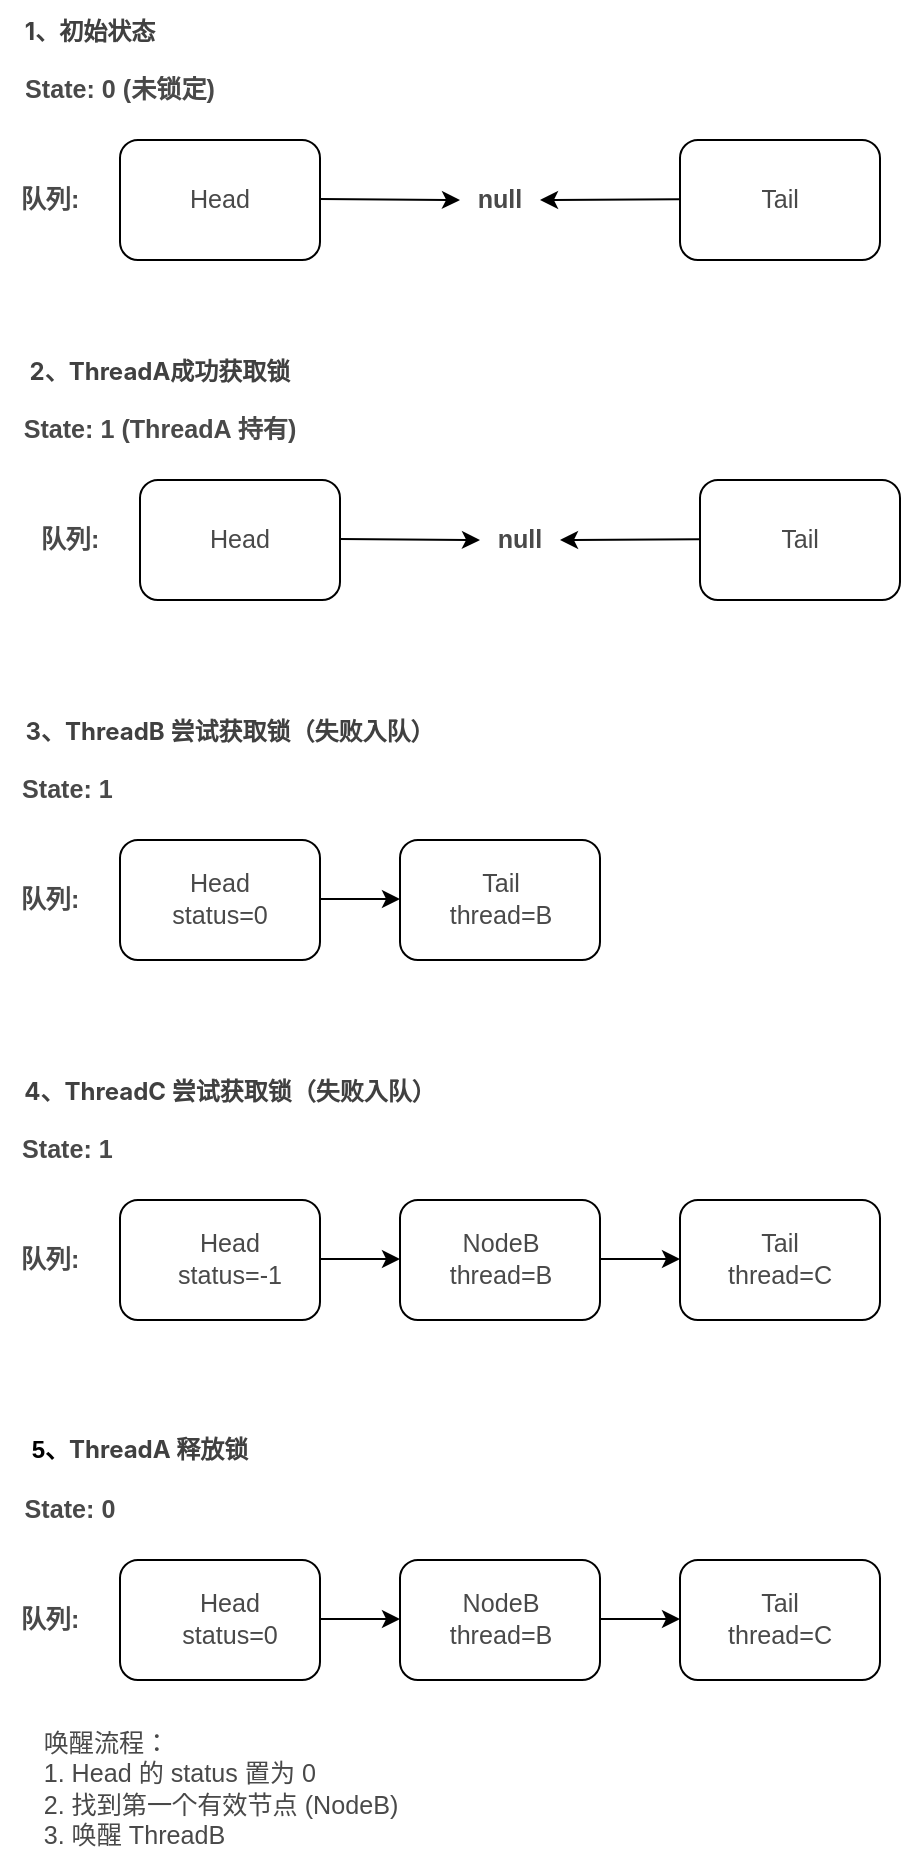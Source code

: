 <mxfile version="27.2.0">
  <diagram name="第 1 页" id="rJgLtt1JjOYMXcEI9S0n">
    <mxGraphModel dx="707" dy="308" grid="1" gridSize="10" guides="1" tooltips="1" connect="1" arrows="1" fold="1" page="1" pageScale="1" pageWidth="827" pageHeight="1169" math="0" shadow="0">
      <root>
        <mxCell id="0" />
        <mxCell id="1" parent="0" />
        <mxCell id="5mTFTNUMeqjsriFUkbOx-23" value="&lt;h3 style=&quot;font-size: calc(var(--ds-md-zoom)*16px); line-height: 1.5; margin: calc(var(--ds-md-zoom)*16px)0 calc(var(--ds-md-zoom)*12px)0; color: rgb(64, 64, 64); font-family: quote-cjk-patch, Inter, system-ui, -apple-system, BlinkMacSystemFont, &amp;quot;Segoe UI&amp;quot;, Roboto, &amp;quot;Noto Sans&amp;quot;, Ubuntu, Cantarell, &amp;quot;Helvetica Neue&amp;quot;, Oxygen, &amp;quot;Open Sans&amp;quot;, sans-serif; text-align: start; background-color: rgb(255, 255, 255);&quot;&gt;1、初始状态&lt;/h3&gt;" style="text;strokeColor=none;align=center;fillColor=none;html=1;verticalAlign=middle;whiteSpace=wrap;rounded=0;" vertex="1" parent="1">
          <mxGeometry x="190" y="190" width="70" height="30" as="geometry" />
        </mxCell>
        <mxCell id="5mTFTNUMeqjsriFUkbOx-39" value="&lt;h3 style=&quot;font-size: calc(var(--ds-md-zoom)*16px); line-height: 1.5; margin: calc(var(--ds-md-zoom)*16px)0 calc(var(--ds-md-zoom)*12px)0; color: rgb(64, 64, 64); font-family: quote-cjk-patch, Inter, system-ui, -apple-system, BlinkMacSystemFont, &amp;quot;Segoe UI&amp;quot;, Roboto, &amp;quot;Noto Sans&amp;quot;, Ubuntu, Cantarell, &amp;quot;Helvetica Neue&amp;quot;, Oxygen, &amp;quot;Open Sans&amp;quot;, sans-serif; text-align: start; background-color: rgb(255, 255, 255);&quot;&gt;3、ThreadB 尝试获取锁（失败入队）&lt;/h3&gt;" style="text;strokeColor=none;align=center;fillColor=none;html=1;verticalAlign=middle;whiteSpace=wrap;rounded=0;" vertex="1" parent="1">
          <mxGeometry x="190" y="540" width="210" height="30" as="geometry" />
        </mxCell>
        <mxCell id="5mTFTNUMeqjsriFUkbOx-40" value="" style="rounded=1;whiteSpace=wrap;html=1;" vertex="1" parent="1">
          <mxGeometry x="240" y="610" width="100" height="60" as="geometry" />
        </mxCell>
        <mxCell id="5mTFTNUMeqjsriFUkbOx-42" value="" style="rounded=1;whiteSpace=wrap;html=1;" vertex="1" parent="1">
          <mxGeometry x="380" y="610" width="100" height="60" as="geometry" />
        </mxCell>
        <mxCell id="5mTFTNUMeqjsriFUkbOx-43" value="&lt;pre style=&quot;font-family: var(--ds-font-family-code); overflow: auto; padding: calc(var(--ds-md-zoom)*8px)calc(var(--ds-md-zoom)*12px); text-wrap: wrap; word-break: break-all; color: rgb(73, 73, 73); font-size: 12.573px; text-align: start; margin-top: 0px !important; margin-bottom: 0px !important;&quot;&gt;&lt;b&gt;队列:&lt;/b&gt;&lt;/pre&gt;" style="text;strokeColor=none;align=center;fillColor=none;html=1;verticalAlign=middle;whiteSpace=wrap;rounded=0;" vertex="1" parent="1">
          <mxGeometry x="180" y="625" width="50" height="30" as="geometry" />
        </mxCell>
        <mxCell id="5mTFTNUMeqjsriFUkbOx-44" value="" style="endArrow=classic;html=1;rounded=0;" edge="1" parent="1">
          <mxGeometry width="50" height="50" relative="1" as="geometry">
            <mxPoint x="340" y="639.5" as="sourcePoint" />
            <mxPoint x="380" y="639.5" as="targetPoint" />
          </mxGeometry>
        </mxCell>
        <mxCell id="5mTFTNUMeqjsriFUkbOx-46" value="&lt;pre style=&quot;font-family: var(--ds-font-family-code); overflow: auto; padding: calc(var(--ds-md-zoom)*8px)calc(var(--ds-md-zoom)*12px); text-wrap: wrap; word-break: break-all; color: rgb(73, 73, 73); font-size: 12.573px; margin-top: 0px !important; margin-bottom: 0px !important;&quot;&gt;&lt;pre style=&quot;font-family: var(--ds-font-family-code); overflow: auto; padding: calc(var(--ds-md-zoom)*8px)calc(var(--ds-md-zoom)*12px); text-wrap: wrap; word-break: break-all; margin-top: 0px !important; margin-bottom: 0px !important;&quot;&gt;Head&lt;/pre&gt;&lt;pre style=&quot;font-family: var(--ds-font-family-code); overflow: auto; padding: calc(var(--ds-md-zoom)*8px)calc(var(--ds-md-zoom)*12px); text-wrap: wrap; word-break: break-all; margin-top: 0px !important; margin-bottom: 0px !important;&quot;&gt;status=0&lt;/pre&gt;&lt;/pre&gt;" style="text;strokeColor=none;align=center;fillColor=none;html=1;verticalAlign=middle;whiteSpace=wrap;rounded=0;" vertex="1" parent="1">
          <mxGeometry x="260" y="625" width="60" height="30" as="geometry" />
        </mxCell>
        <mxCell id="5mTFTNUMeqjsriFUkbOx-48" value="&lt;pre style=&quot;font-family: var(--ds-font-family-code); overflow: auto; padding: calc(var(--ds-md-zoom)*8px)calc(var(--ds-md-zoom)*12px); text-wrap: wrap; word-break: break-all; color: rgb(73, 73, 73); font-size: 12.573px; margin-top: 0px !important; margin-bottom: 0px !important;&quot;&gt;&lt;pre style=&quot;font-family: var(--ds-font-family-code); overflow: auto; padding: calc(var(--ds-md-zoom)*8px)calc(var(--ds-md-zoom)*12px); text-wrap: wrap; word-break: break-all; margin-top: 0px !important; margin-bottom: 0px !important;&quot;&gt;Tail&lt;/pre&gt;&lt;pre style=&quot;font-family: var(--ds-font-family-code); overflow: auto; padding: calc(var(--ds-md-zoom)*8px)calc(var(--ds-md-zoom)*12px); text-wrap: wrap; word-break: break-all; margin-top: 0px !important; margin-bottom: 0px !important;&quot;&gt;thread=B&lt;/pre&gt;&lt;/pre&gt;" style="text;strokeColor=none;align=center;fillColor=none;html=1;verticalAlign=middle;whiteSpace=wrap;rounded=0;" vertex="1" parent="1">
          <mxGeometry x="400.5" y="625" width="59" height="30" as="geometry" />
        </mxCell>
        <mxCell id="5mTFTNUMeqjsriFUkbOx-49" value="&lt;pre style=&quot;font-family: var(--ds-font-family-code); overflow: auto; padding: calc(var(--ds-md-zoom)*8px)calc(var(--ds-md-zoom)*12px); text-wrap: wrap; word-break: break-all; color: rgb(73, 73, 73); font-size: 12.573px; text-align: start; margin-top: 0px !important; margin-bottom: 0px !important;&quot;&gt;&lt;pre style=&quot;font-family: var(--ds-font-family-code); overflow: auto; padding: calc(var(--ds-md-zoom)*8px)calc(var(--ds-md-zoom)*12px); text-wrap: wrap; word-break: break-all; margin-top: 0px !important; margin-bottom: 0px !important;&quot;&gt;&lt;b&gt;State: 1 &lt;/b&gt;&lt;/pre&gt;&lt;/pre&gt;" style="text;strokeColor=none;align=center;fillColor=none;html=1;verticalAlign=middle;whiteSpace=wrap;rounded=0;" vertex="1" parent="1">
          <mxGeometry x="190" y="570" width="50" height="30" as="geometry" />
        </mxCell>
        <mxCell id="5mTFTNUMeqjsriFUkbOx-74" value="" style="group" vertex="1" connectable="0" parent="1">
          <mxGeometry x="180" y="720" width="440" height="130" as="geometry" />
        </mxCell>
        <mxCell id="5mTFTNUMeqjsriFUkbOx-63" value="&lt;h3 style=&quot;font-size: calc(var(--ds-md-zoom)*16px); line-height: 1.5; margin: calc(var(--ds-md-zoom)*16px)0 calc(var(--ds-md-zoom)*12px)0; color: rgb(64, 64, 64); font-family: quote-cjk-patch, Inter, system-ui, -apple-system, BlinkMacSystemFont, &amp;quot;Segoe UI&amp;quot;, Roboto, &amp;quot;Noto Sans&amp;quot;, Ubuntu, Cantarell, &amp;quot;Helvetica Neue&amp;quot;, Oxygen, &amp;quot;Open Sans&amp;quot;, sans-serif; text-align: start; background-color: rgb(255, 255, 255);&quot;&gt;4、ThreadC 尝试获取锁（失败入队）&lt;/h3&gt;" style="text;strokeColor=none;align=center;fillColor=none;html=1;verticalAlign=middle;whiteSpace=wrap;rounded=0;" vertex="1" parent="5mTFTNUMeqjsriFUkbOx-74">
          <mxGeometry x="10" width="210" height="30" as="geometry" />
        </mxCell>
        <mxCell id="5mTFTNUMeqjsriFUkbOx-64" value="" style="rounded=1;whiteSpace=wrap;html=1;" vertex="1" parent="5mTFTNUMeqjsriFUkbOx-74">
          <mxGeometry x="60" y="70" width="100" height="60" as="geometry" />
        </mxCell>
        <mxCell id="5mTFTNUMeqjsriFUkbOx-65" value="" style="rounded=1;whiteSpace=wrap;html=1;" vertex="1" parent="5mTFTNUMeqjsriFUkbOx-74">
          <mxGeometry x="200" y="70" width="100" height="60" as="geometry" />
        </mxCell>
        <mxCell id="5mTFTNUMeqjsriFUkbOx-66" value="" style="rounded=1;whiteSpace=wrap;html=1;" vertex="1" parent="5mTFTNUMeqjsriFUkbOx-74">
          <mxGeometry x="340" y="70" width="100" height="60" as="geometry" />
        </mxCell>
        <mxCell id="5mTFTNUMeqjsriFUkbOx-67" value="&lt;pre style=&quot;font-family: var(--ds-font-family-code); overflow: auto; padding: calc(var(--ds-md-zoom)*8px)calc(var(--ds-md-zoom)*12px); text-wrap: wrap; word-break: break-all; color: rgb(73, 73, 73); font-size: 12.573px; text-align: start; margin-top: 0px !important; margin-bottom: 0px !important;&quot;&gt;&lt;b&gt;队列:&lt;/b&gt;&lt;/pre&gt;" style="text;strokeColor=none;align=center;fillColor=none;html=1;verticalAlign=middle;whiteSpace=wrap;rounded=0;" vertex="1" parent="5mTFTNUMeqjsriFUkbOx-74">
          <mxGeometry y="85" width="50" height="30" as="geometry" />
        </mxCell>
        <mxCell id="5mTFTNUMeqjsriFUkbOx-68" value="" style="endArrow=classic;html=1;rounded=0;" edge="1" parent="5mTFTNUMeqjsriFUkbOx-74">
          <mxGeometry width="50" height="50" relative="1" as="geometry">
            <mxPoint x="160" y="99.5" as="sourcePoint" />
            <mxPoint x="200" y="99.5" as="targetPoint" />
          </mxGeometry>
        </mxCell>
        <mxCell id="5mTFTNUMeqjsriFUkbOx-69" value="" style="endArrow=classic;html=1;rounded=0;" edge="1" parent="5mTFTNUMeqjsriFUkbOx-74">
          <mxGeometry width="50" height="50" relative="1" as="geometry">
            <mxPoint x="300" y="99.5" as="sourcePoint" />
            <mxPoint x="340" y="99.5" as="targetPoint" />
          </mxGeometry>
        </mxCell>
        <mxCell id="5mTFTNUMeqjsriFUkbOx-70" value="&lt;pre style=&quot;font-family: var(--ds-font-family-code); overflow: auto; padding: calc(var(--ds-md-zoom)*8px)calc(var(--ds-md-zoom)*12px); text-wrap: wrap; word-break: break-all; color: rgb(73, 73, 73); font-size: 12.573px; margin-top: 0px !important; margin-bottom: 0px !important;&quot;&gt;&lt;pre style=&quot;font-family: var(--ds-font-family-code); overflow: auto; padding: calc(var(--ds-md-zoom)*8px)calc(var(--ds-md-zoom)*12px); text-wrap: wrap; word-break: break-all; margin-top: 0px !important; margin-bottom: 0px !important;&quot;&gt;Head&lt;/pre&gt;&lt;pre style=&quot;font-family: var(--ds-font-family-code); overflow: auto; padding: calc(var(--ds-md-zoom)*8px)calc(var(--ds-md-zoom)*12px); text-wrap: wrap; word-break: break-all; margin-top: 0px !important; margin-bottom: 0px !important;&quot;&gt;status=-1&lt;/pre&gt;&lt;/pre&gt;" style="text;strokeColor=none;align=center;fillColor=none;html=1;verticalAlign=middle;whiteSpace=wrap;rounded=0;" vertex="1" parent="5mTFTNUMeqjsriFUkbOx-74">
          <mxGeometry x="85" y="85" width="60" height="30" as="geometry" />
        </mxCell>
        <mxCell id="5mTFTNUMeqjsriFUkbOx-71" value="&lt;pre style=&quot;font-family: var(--ds-font-family-code); overflow: auto; padding: calc(var(--ds-md-zoom)*8px)calc(var(--ds-md-zoom)*12px); text-wrap: wrap; word-break: break-all; color: rgb(73, 73, 73); font-size: 12.573px; margin-top: 0px !important; margin-bottom: 0px !important;&quot;&gt;&lt;pre style=&quot;font-family: var(--ds-font-family-code); overflow: auto; padding: calc(var(--ds-md-zoom)*8px)calc(var(--ds-md-zoom)*12px); text-wrap: wrap; word-break: break-all; margin-top: 0px !important; margin-bottom: 0px !important;&quot;&gt;NodeB&lt;/pre&gt;&lt;pre style=&quot;font-family: var(--ds-font-family-code); overflow: auto; padding: calc(var(--ds-md-zoom)*8px)calc(var(--ds-md-zoom)*12px); text-wrap: wrap; word-break: break-all; margin-top: 0px !important; margin-bottom: 0px !important;&quot;&gt;thread=B&lt;/pre&gt;&lt;/pre&gt;" style="text;strokeColor=none;align=center;fillColor=none;html=1;verticalAlign=middle;whiteSpace=wrap;rounded=0;" vertex="1" parent="5mTFTNUMeqjsriFUkbOx-74">
          <mxGeometry x="214.75" y="82.5" width="70.5" height="35" as="geometry" />
        </mxCell>
        <mxCell id="5mTFTNUMeqjsriFUkbOx-72" value="&lt;pre style=&quot;font-family: var(--ds-font-family-code); overflow: auto; padding: calc(var(--ds-md-zoom)*8px)calc(var(--ds-md-zoom)*12px); text-wrap: wrap; word-break: break-all; color: rgb(73, 73, 73); font-size: 12.573px; margin-top: 0px !important; margin-bottom: 0px !important;&quot;&gt;&lt;pre style=&quot;font-family: var(--ds-font-family-code); overflow: auto; padding: calc(var(--ds-md-zoom)*8px)calc(var(--ds-md-zoom)*12px); text-wrap: wrap; word-break: break-all; margin-top: 0px !important; margin-bottom: 0px !important;&quot;&gt;Tail&lt;/pre&gt;&lt;pre style=&quot;font-family: var(--ds-font-family-code); overflow: auto; padding: calc(var(--ds-md-zoom)*8px)calc(var(--ds-md-zoom)*12px); text-wrap: wrap; word-break: break-all; margin-top: 0px !important; margin-bottom: 0px !important;&quot;&gt;thread=C&lt;/pre&gt;&lt;/pre&gt;" style="text;strokeColor=none;align=center;fillColor=none;html=1;verticalAlign=middle;whiteSpace=wrap;rounded=0;" vertex="1" parent="5mTFTNUMeqjsriFUkbOx-74">
          <mxGeometry x="360" y="85" width="60" height="30" as="geometry" />
        </mxCell>
        <mxCell id="5mTFTNUMeqjsriFUkbOx-73" value="&lt;pre style=&quot;font-family: var(--ds-font-family-code); overflow: auto; padding: calc(var(--ds-md-zoom)*8px)calc(var(--ds-md-zoom)*12px); text-wrap: wrap; word-break: break-all; color: rgb(73, 73, 73); font-size: 12.573px; text-align: start; margin-top: 0px !important; margin-bottom: 0px !important;&quot;&gt;&lt;pre style=&quot;font-family: var(--ds-font-family-code); overflow: auto; padding: calc(var(--ds-md-zoom)*8px)calc(var(--ds-md-zoom)*12px); text-wrap: wrap; word-break: break-all; margin-top: 0px !important; margin-bottom: 0px !important;&quot;&gt;&lt;b&gt;State: 1 &lt;/b&gt;&lt;/pre&gt;&lt;/pre&gt;" style="text;strokeColor=none;align=center;fillColor=none;html=1;verticalAlign=middle;whiteSpace=wrap;rounded=0;" vertex="1" parent="5mTFTNUMeqjsriFUkbOx-74">
          <mxGeometry x="10" y="30" width="50" height="30" as="geometry" />
        </mxCell>
        <mxCell id="5mTFTNUMeqjsriFUkbOx-76" value="&lt;b&gt;5、&lt;span style=&quot;background-color: rgb(255, 255, 255); color: rgb(64, 64, 64); font-family: quote-cjk-patch, Inter, system-ui, -apple-system, BlinkMacSystemFont, &amp;quot;Segoe UI&amp;quot;, Roboto, &amp;quot;Noto Sans&amp;quot;, Ubuntu, Cantarell, &amp;quot;Helvetica Neue&amp;quot;, Oxygen, &amp;quot;Open Sans&amp;quot;, sans-serif; font-size: calc(var(--ds-md-zoom)*16px); text-align: start;&quot;&gt;ThreadA 释放锁&lt;/span&gt;&lt;/b&gt;" style="text;strokeColor=none;align=center;fillColor=none;html=1;verticalAlign=middle;whiteSpace=wrap;rounded=0;" vertex="1" parent="1">
          <mxGeometry x="190" y="900" width="120" height="30" as="geometry" />
        </mxCell>
        <mxCell id="5mTFTNUMeqjsriFUkbOx-77" value="" style="rounded=1;whiteSpace=wrap;html=1;" vertex="1" parent="1">
          <mxGeometry x="240" y="970" width="100" height="60" as="geometry" />
        </mxCell>
        <mxCell id="5mTFTNUMeqjsriFUkbOx-78" value="" style="rounded=1;whiteSpace=wrap;html=1;" vertex="1" parent="1">
          <mxGeometry x="380" y="970" width="100" height="60" as="geometry" />
        </mxCell>
        <mxCell id="5mTFTNUMeqjsriFUkbOx-79" value="" style="rounded=1;whiteSpace=wrap;html=1;" vertex="1" parent="1">
          <mxGeometry x="520" y="970" width="100" height="60" as="geometry" />
        </mxCell>
        <mxCell id="5mTFTNUMeqjsriFUkbOx-80" value="&lt;pre style=&quot;font-family: var(--ds-font-family-code); overflow: auto; padding: calc(var(--ds-md-zoom)*8px)calc(var(--ds-md-zoom)*12px); text-wrap: wrap; word-break: break-all; color: rgb(73, 73, 73); font-size: 12.573px; text-align: start; margin-top: 0px !important; margin-bottom: 0px !important;&quot;&gt;&lt;b&gt;队列:&lt;/b&gt;&lt;/pre&gt;" style="text;strokeColor=none;align=center;fillColor=none;html=1;verticalAlign=middle;whiteSpace=wrap;rounded=0;" vertex="1" parent="1">
          <mxGeometry x="180" y="985" width="50" height="30" as="geometry" />
        </mxCell>
        <mxCell id="5mTFTNUMeqjsriFUkbOx-81" value="" style="endArrow=classic;html=1;rounded=0;" edge="1" parent="1">
          <mxGeometry width="50" height="50" relative="1" as="geometry">
            <mxPoint x="340" y="999.5" as="sourcePoint" />
            <mxPoint x="380" y="999.5" as="targetPoint" />
          </mxGeometry>
        </mxCell>
        <mxCell id="5mTFTNUMeqjsriFUkbOx-82" value="" style="endArrow=classic;html=1;rounded=0;" edge="1" parent="1">
          <mxGeometry width="50" height="50" relative="1" as="geometry">
            <mxPoint x="480" y="999.5" as="sourcePoint" />
            <mxPoint x="520" y="999.5" as="targetPoint" />
          </mxGeometry>
        </mxCell>
        <mxCell id="5mTFTNUMeqjsriFUkbOx-83" value="&lt;pre style=&quot;font-family: var(--ds-font-family-code); overflow: auto; padding: calc(var(--ds-md-zoom)*8px)calc(var(--ds-md-zoom)*12px); text-wrap: wrap; word-break: break-all; color: rgb(73, 73, 73); font-size: 12.573px; margin-top: 0px !important; margin-bottom: 0px !important;&quot;&gt;&lt;pre style=&quot;font-family: var(--ds-font-family-code); overflow: auto; padding: calc(var(--ds-md-zoom)*8px)calc(var(--ds-md-zoom)*12px); text-wrap: wrap; word-break: break-all; margin-top: 0px !important; margin-bottom: 0px !important;&quot;&gt;Head&lt;/pre&gt;&lt;pre style=&quot;font-family: var(--ds-font-family-code); overflow: auto; padding: calc(var(--ds-md-zoom)*8px)calc(var(--ds-md-zoom)*12px); text-wrap: wrap; word-break: break-all; margin-top: 0px !important; margin-bottom: 0px !important;&quot;&gt;status=0&lt;/pre&gt;&lt;/pre&gt;" style="text;strokeColor=none;align=center;fillColor=none;html=1;verticalAlign=middle;whiteSpace=wrap;rounded=0;" vertex="1" parent="1">
          <mxGeometry x="265" y="985" width="60" height="30" as="geometry" />
        </mxCell>
        <mxCell id="5mTFTNUMeqjsriFUkbOx-84" value="&lt;pre style=&quot;font-family: var(--ds-font-family-code); overflow: auto; padding: calc(var(--ds-md-zoom)*8px)calc(var(--ds-md-zoom)*12px); text-wrap: wrap; word-break: break-all; color: rgb(73, 73, 73); font-size: 12.573px; margin-top: 0px !important; margin-bottom: 0px !important;&quot;&gt;&lt;pre style=&quot;font-family: var(--ds-font-family-code); overflow: auto; padding: calc(var(--ds-md-zoom)*8px)calc(var(--ds-md-zoom)*12px); text-wrap: wrap; word-break: break-all; margin-top: 0px !important; margin-bottom: 0px !important;&quot;&gt;NodeB&lt;/pre&gt;&lt;pre style=&quot;font-family: var(--ds-font-family-code); overflow: auto; padding: calc(var(--ds-md-zoom)*8px)calc(var(--ds-md-zoom)*12px); text-wrap: wrap; word-break: break-all; margin-top: 0px !important; margin-bottom: 0px !important;&quot;&gt;thread=B&lt;/pre&gt;&lt;/pre&gt;" style="text;strokeColor=none;align=center;fillColor=none;html=1;verticalAlign=middle;whiteSpace=wrap;rounded=0;" vertex="1" parent="1">
          <mxGeometry x="394.75" y="982.5" width="70.5" height="35" as="geometry" />
        </mxCell>
        <mxCell id="5mTFTNUMeqjsriFUkbOx-85" value="&lt;pre style=&quot;font-family: var(--ds-font-family-code); overflow: auto; padding: calc(var(--ds-md-zoom)*8px)calc(var(--ds-md-zoom)*12px); text-wrap: wrap; word-break: break-all; color: rgb(73, 73, 73); font-size: 12.573px; margin-top: 0px !important; margin-bottom: 0px !important;&quot;&gt;&lt;pre style=&quot;font-family: var(--ds-font-family-code); overflow: auto; padding: calc(var(--ds-md-zoom)*8px)calc(var(--ds-md-zoom)*12px); text-wrap: wrap; word-break: break-all; margin-top: 0px !important; margin-bottom: 0px !important;&quot;&gt;Tail&lt;/pre&gt;&lt;pre style=&quot;font-family: var(--ds-font-family-code); overflow: auto; padding: calc(var(--ds-md-zoom)*8px)calc(var(--ds-md-zoom)*12px); text-wrap: wrap; word-break: break-all; margin-top: 0px !important; margin-bottom: 0px !important;&quot;&gt;thread=C&lt;/pre&gt;&lt;/pre&gt;" style="text;strokeColor=none;align=center;fillColor=none;html=1;verticalAlign=middle;whiteSpace=wrap;rounded=0;" vertex="1" parent="1">
          <mxGeometry x="540" y="985" width="60" height="30" as="geometry" />
        </mxCell>
        <mxCell id="5mTFTNUMeqjsriFUkbOx-86" value="&lt;pre style=&quot;font-family: var(--ds-font-family-code); overflow: auto; padding: calc(var(--ds-md-zoom)*8px)calc(var(--ds-md-zoom)*12px); text-wrap: wrap; word-break: break-all; color: rgb(73, 73, 73); font-size: 12.573px; text-align: start; margin-top: 0px !important; margin-bottom: 0px !important;&quot;&gt;&lt;pre style=&quot;font-family: var(--ds-font-family-code); overflow: auto; padding: calc(var(--ds-md-zoom)*8px)calc(var(--ds-md-zoom)*12px); text-wrap: wrap; word-break: break-all; margin-top: 0px !important; margin-bottom: 0px !important;&quot;&gt;&lt;b&gt;State: 0&lt;/b&gt;&lt;/pre&gt;&lt;/pre&gt;" style="text;strokeColor=none;align=center;fillColor=none;html=1;verticalAlign=middle;whiteSpace=wrap;rounded=0;" vertex="1" parent="1">
          <mxGeometry x="190" y="930" width="50" height="30" as="geometry" />
        </mxCell>
        <mxCell id="5mTFTNUMeqjsriFUkbOx-87" value="&lt;pre style=&quot;font-family: var(--ds-font-family-code); overflow: auto; padding: calc(var(--ds-md-zoom)*8px)calc(var(--ds-md-zoom)*12px); text-wrap: wrap; word-break: break-all; color: rgb(73, 73, 73); font-size: 12.573px; text-align: start; margin-top: 0px !important; margin-bottom: 0px !important;&quot;&gt;唤醒流程：&lt;br&gt;1. Head 的 status 置为 0&lt;br&gt;2. 找到第一个有效节点 (NodeB)&lt;br&gt;3. 唤醒 ThreadB&lt;/pre&gt;" style="text;strokeColor=none;align=center;fillColor=none;html=1;verticalAlign=middle;whiteSpace=wrap;rounded=0;" vertex="1" parent="1">
          <mxGeometry x="187.5" y="1050" width="205" height="70" as="geometry" />
        </mxCell>
        <mxCell id="5mTFTNUMeqjsriFUkbOx-10" value="&lt;pre style=&quot;font-family: var(--ds-font-family-code); overflow: auto; padding: calc(var(--ds-md-zoom)*8px)calc(var(--ds-md-zoom)*12px); text-wrap: wrap; word-break: break-all; color: rgb(73, 73, 73); font-size: 12.573px; text-align: start; margin-top: 0px !important; margin-bottom: 0px !important;&quot;&gt;&lt;b&gt;State: 0 (未锁定)&lt;/b&gt;&lt;/pre&gt;" style="text;strokeColor=none;align=center;fillColor=none;html=1;verticalAlign=middle;whiteSpace=wrap;rounded=0;" vertex="1" parent="1">
          <mxGeometry x="190" y="220" width="100" height="30" as="geometry" />
        </mxCell>
        <mxCell id="5mTFTNUMeqjsriFUkbOx-24" value="&lt;h3 style=&quot;font-size: calc(var(--ds-md-zoom)*16px); line-height: 1.5; margin: calc(var(--ds-md-zoom)*16px)0 calc(var(--ds-md-zoom)*12px)0; color: rgb(64, 64, 64); font-family: quote-cjk-patch, Inter, system-ui, -apple-system, BlinkMacSystemFont, &amp;quot;Segoe UI&amp;quot;, Roboto, &amp;quot;Noto Sans&amp;quot;, Ubuntu, Cantarell, &amp;quot;Helvetica Neue&amp;quot;, Oxygen, &amp;quot;Open Sans&amp;quot;, sans-serif; text-align: start; background-color: rgb(255, 255, 255);&quot;&gt;2、ThreadA成功获取锁&lt;/h3&gt;" style="text;strokeColor=none;align=center;fillColor=none;html=1;verticalAlign=middle;whiteSpace=wrap;rounded=0;" vertex="1" parent="1">
          <mxGeometry x="190" y="360" width="140" height="30" as="geometry" />
        </mxCell>
        <mxCell id="5mTFTNUMeqjsriFUkbOx-22" value="&lt;pre style=&quot;font-family: var(--ds-font-family-code); overflow: auto; padding: calc(var(--ds-md-zoom)*8px)calc(var(--ds-md-zoom)*12px); text-wrap: wrap; word-break: break-all; color: rgb(73, 73, 73); font-size: 12.573px; text-align: start; margin-top: 0px !important; margin-bottom: 0px !important;&quot;&gt;&lt;pre style=&quot;font-family: var(--ds-font-family-code); overflow: auto; padding: calc(var(--ds-md-zoom)*8px)calc(var(--ds-md-zoom)*12px); text-wrap: wrap; word-break: break-all; margin-top: 0px !important; margin-bottom: 0px !important;&quot;&gt;&lt;b&gt;State: 1 (ThreadA 持有)&lt;/b&gt;&lt;/pre&gt;&lt;/pre&gt;" style="text;strokeColor=none;align=center;fillColor=none;html=1;verticalAlign=middle;whiteSpace=wrap;rounded=0;" vertex="1" parent="1">
          <mxGeometry x="190" y="390" width="140" height="30" as="geometry" />
        </mxCell>
        <mxCell id="5mTFTNUMeqjsriFUkbOx-90" value="" style="group" vertex="1" connectable="0" parent="1">
          <mxGeometry x="180" y="260" width="440" height="60" as="geometry" />
        </mxCell>
        <mxCell id="5mTFTNUMeqjsriFUkbOx-1" value="" style="rounded=1;whiteSpace=wrap;html=1;" vertex="1" parent="5mTFTNUMeqjsriFUkbOx-90">
          <mxGeometry x="60" width="100" height="60" as="geometry" />
        </mxCell>
        <mxCell id="5mTFTNUMeqjsriFUkbOx-3" value="" style="rounded=1;whiteSpace=wrap;html=1;" vertex="1" parent="5mTFTNUMeqjsriFUkbOx-90">
          <mxGeometry x="340" width="100" height="60" as="geometry" />
        </mxCell>
        <mxCell id="5mTFTNUMeqjsriFUkbOx-4" value="&lt;pre style=&quot;font-family: var(--ds-font-family-code); overflow: auto; padding: calc(var(--ds-md-zoom)*8px)calc(var(--ds-md-zoom)*12px); text-wrap: wrap; word-break: break-all; color: rgb(73, 73, 73); font-size: 12.573px; text-align: start; margin-top: 0px !important; margin-bottom: 0px !important;&quot;&gt;&lt;b&gt;队列:&lt;/b&gt;&lt;/pre&gt;" style="text;strokeColor=none;align=center;fillColor=none;html=1;verticalAlign=middle;whiteSpace=wrap;rounded=0;" vertex="1" parent="5mTFTNUMeqjsriFUkbOx-90">
          <mxGeometry y="15" width="50" height="30" as="geometry" />
        </mxCell>
        <mxCell id="5mTFTNUMeqjsriFUkbOx-5" value="" style="endArrow=classic;html=1;rounded=0;" edge="1" parent="5mTFTNUMeqjsriFUkbOx-90">
          <mxGeometry width="50" height="50" relative="1" as="geometry">
            <mxPoint x="160" y="29.5" as="sourcePoint" />
            <mxPoint x="230" y="30" as="targetPoint" />
          </mxGeometry>
        </mxCell>
        <mxCell id="5mTFTNUMeqjsriFUkbOx-7" value="&lt;pre style=&quot;font-family: var(--ds-font-family-code); overflow: auto; padding: calc(var(--ds-md-zoom)*8px)calc(var(--ds-md-zoom)*12px); text-wrap: wrap; word-break: break-all; color: rgb(73, 73, 73); font-size: 12.573px; text-align: start; margin-top: 0px !important; margin-bottom: 0px !important;&quot;&gt;Head&lt;/pre&gt;" style="text;strokeColor=none;align=center;fillColor=none;html=1;verticalAlign=middle;whiteSpace=wrap;rounded=0;" vertex="1" parent="5mTFTNUMeqjsriFUkbOx-90">
          <mxGeometry x="90" y="15" width="40" height="30" as="geometry" />
        </mxCell>
        <mxCell id="5mTFTNUMeqjsriFUkbOx-8" value="&lt;pre style=&quot;font-family: var(--ds-font-family-code); overflow: auto; padding: calc(var(--ds-md-zoom)*8px)calc(var(--ds-md-zoom)*12px); text-wrap: wrap; word-break: break-all; color: rgb(73, 73, 73); font-size: 12.573px; text-align: start; margin-top: 0px !important; margin-bottom: 0px !important;&quot;&gt;&lt;b&gt;null&lt;/b&gt;&lt;/pre&gt;" style="text;strokeColor=none;align=center;fillColor=none;html=1;verticalAlign=middle;whiteSpace=wrap;rounded=0;" vertex="1" parent="5mTFTNUMeqjsriFUkbOx-90">
          <mxGeometry x="230" y="15" width="40" height="30" as="geometry" />
        </mxCell>
        <mxCell id="5mTFTNUMeqjsriFUkbOx-9" value="&lt;pre style=&quot;font-family: var(--ds-font-family-code); overflow: auto; padding: calc(var(--ds-md-zoom)*8px)calc(var(--ds-md-zoom)*12px); text-wrap: wrap; word-break: break-all; color: rgb(73, 73, 73); font-size: 12.573px; text-align: start; margin-top: 0px !important; margin-bottom: 0px !important;&quot;&gt;Tail&lt;/pre&gt;" style="text;strokeColor=none;align=center;fillColor=none;html=1;verticalAlign=middle;whiteSpace=wrap;rounded=0;" vertex="1" parent="5mTFTNUMeqjsriFUkbOx-90">
          <mxGeometry x="370" y="10" width="40" height="40" as="geometry" />
        </mxCell>
        <mxCell id="5mTFTNUMeqjsriFUkbOx-88" value="" style="endArrow=classic;html=1;rounded=0;entryX=1;entryY=0.5;entryDx=0;entryDy=0;" edge="1" parent="5mTFTNUMeqjsriFUkbOx-90" target="5mTFTNUMeqjsriFUkbOx-8">
          <mxGeometry width="50" height="50" relative="1" as="geometry">
            <mxPoint x="339.5" y="29.66" as="sourcePoint" />
            <mxPoint x="279.5" y="29.66" as="targetPoint" />
          </mxGeometry>
        </mxCell>
        <mxCell id="5mTFTNUMeqjsriFUkbOx-91" value="" style="group" vertex="1" connectable="0" parent="1">
          <mxGeometry x="190" y="430" width="440" height="60" as="geometry" />
        </mxCell>
        <mxCell id="5mTFTNUMeqjsriFUkbOx-92" value="" style="rounded=1;whiteSpace=wrap;html=1;" vertex="1" parent="5mTFTNUMeqjsriFUkbOx-91">
          <mxGeometry x="60" width="100" height="60" as="geometry" />
        </mxCell>
        <mxCell id="5mTFTNUMeqjsriFUkbOx-93" value="" style="rounded=1;whiteSpace=wrap;html=1;" vertex="1" parent="5mTFTNUMeqjsriFUkbOx-91">
          <mxGeometry x="340" width="100" height="60" as="geometry" />
        </mxCell>
        <mxCell id="5mTFTNUMeqjsriFUkbOx-94" value="&lt;pre style=&quot;font-family: var(--ds-font-family-code); overflow: auto; padding: calc(var(--ds-md-zoom)*8px)calc(var(--ds-md-zoom)*12px); text-wrap: wrap; word-break: break-all; color: rgb(73, 73, 73); font-size: 12.573px; text-align: start; margin-top: 0px !important; margin-bottom: 0px !important;&quot;&gt;&lt;b&gt;队列:&lt;/b&gt;&lt;/pre&gt;" style="text;strokeColor=none;align=center;fillColor=none;html=1;verticalAlign=middle;whiteSpace=wrap;rounded=0;" vertex="1" parent="5mTFTNUMeqjsriFUkbOx-91">
          <mxGeometry y="15" width="50" height="30" as="geometry" />
        </mxCell>
        <mxCell id="5mTFTNUMeqjsriFUkbOx-95" value="" style="endArrow=classic;html=1;rounded=0;" edge="1" parent="5mTFTNUMeqjsriFUkbOx-91">
          <mxGeometry width="50" height="50" relative="1" as="geometry">
            <mxPoint x="160" y="29.5" as="sourcePoint" />
            <mxPoint x="230" y="30" as="targetPoint" />
          </mxGeometry>
        </mxCell>
        <mxCell id="5mTFTNUMeqjsriFUkbOx-96" value="&lt;pre style=&quot;font-family: var(--ds-font-family-code); overflow: auto; padding: calc(var(--ds-md-zoom)*8px)calc(var(--ds-md-zoom)*12px); text-wrap: wrap; word-break: break-all; color: rgb(73, 73, 73); font-size: 12.573px; text-align: start; margin-top: 0px !important; margin-bottom: 0px !important;&quot;&gt;Head&lt;/pre&gt;" style="text;strokeColor=none;align=center;fillColor=none;html=1;verticalAlign=middle;whiteSpace=wrap;rounded=0;" vertex="1" parent="5mTFTNUMeqjsriFUkbOx-91">
          <mxGeometry x="90" y="15" width="40" height="30" as="geometry" />
        </mxCell>
        <mxCell id="5mTFTNUMeqjsriFUkbOx-97" value="&lt;pre style=&quot;font-family: var(--ds-font-family-code); overflow: auto; padding: calc(var(--ds-md-zoom)*8px)calc(var(--ds-md-zoom)*12px); text-wrap: wrap; word-break: break-all; color: rgb(73, 73, 73); font-size: 12.573px; text-align: start; margin-top: 0px !important; margin-bottom: 0px !important;&quot;&gt;&lt;b&gt;null&lt;/b&gt;&lt;/pre&gt;" style="text;strokeColor=none;align=center;fillColor=none;html=1;verticalAlign=middle;whiteSpace=wrap;rounded=0;" vertex="1" parent="5mTFTNUMeqjsriFUkbOx-91">
          <mxGeometry x="230" y="15" width="40" height="30" as="geometry" />
        </mxCell>
        <mxCell id="5mTFTNUMeqjsriFUkbOx-98" value="&lt;pre style=&quot;font-family: var(--ds-font-family-code); overflow: auto; padding: calc(var(--ds-md-zoom)*8px)calc(var(--ds-md-zoom)*12px); text-wrap: wrap; word-break: break-all; color: rgb(73, 73, 73); font-size: 12.573px; text-align: start; margin-top: 0px !important; margin-bottom: 0px !important;&quot;&gt;Tail&lt;/pre&gt;" style="text;strokeColor=none;align=center;fillColor=none;html=1;verticalAlign=middle;whiteSpace=wrap;rounded=0;" vertex="1" parent="5mTFTNUMeqjsriFUkbOx-91">
          <mxGeometry x="370" y="10" width="40" height="40" as="geometry" />
        </mxCell>
        <mxCell id="5mTFTNUMeqjsriFUkbOx-99" value="" style="endArrow=classic;html=1;rounded=0;entryX=1;entryY=0.5;entryDx=0;entryDy=0;" edge="1" parent="5mTFTNUMeqjsriFUkbOx-91" target="5mTFTNUMeqjsriFUkbOx-97">
          <mxGeometry width="50" height="50" relative="1" as="geometry">
            <mxPoint x="339.5" y="29.66" as="sourcePoint" />
            <mxPoint x="279.5" y="29.66" as="targetPoint" />
          </mxGeometry>
        </mxCell>
      </root>
    </mxGraphModel>
  </diagram>
</mxfile>
